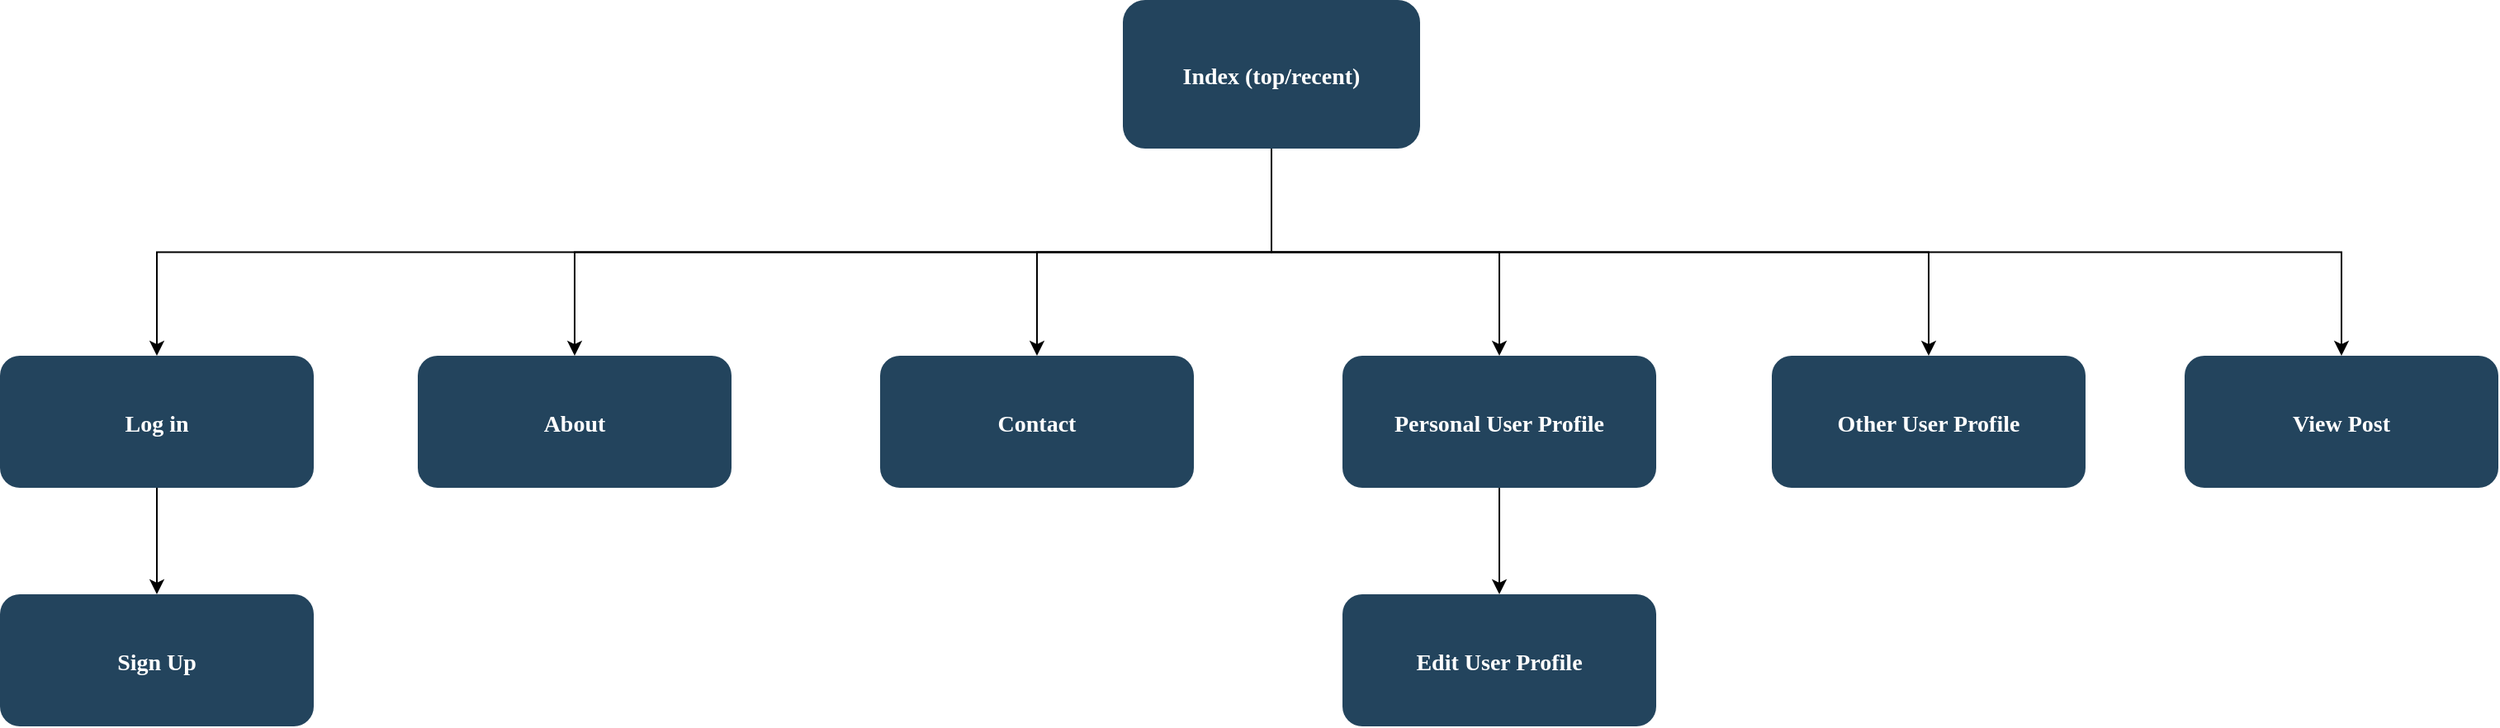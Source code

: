 <mxfile version="14.1.8" type="device"><diagram name="Page-1" id="2c0d36ab-eaac-3732-788b-9136903baeff"><mxGraphModel dx="1707" dy="987" grid="1" gridSize="10" guides="1" tooltips="1" connect="1" arrows="1" fold="1" page="1" pageScale="1.5" pageWidth="1169" pageHeight="827" background="#ffffff" math="0" shadow="0"><root><mxCell id="0"/><mxCell id="1" parent="0"/><mxCell id="o5SnELXz1XNPrFET8cOF-132" style="edgeStyle=orthogonalEdgeStyle;rounded=0;orthogonalLoop=1;jettySize=auto;html=1;exitX=0.5;exitY=1;exitDx=0;exitDy=0;entryX=0.5;entryY=0;entryDx=0;entryDy=0;" edge="1" parent="1" source="2" target="13"><mxGeometry relative="1" as="geometry"/></mxCell><mxCell id="o5SnELXz1XNPrFET8cOF-134" style="edgeStyle=orthogonalEdgeStyle;rounded=0;orthogonalLoop=1;jettySize=auto;html=1;exitX=0.5;exitY=1;exitDx=0;exitDy=0;entryX=0.5;entryY=0;entryDx=0;entryDy=0;" edge="1" parent="1" source="2" target="12"><mxGeometry relative="1" as="geometry"/></mxCell><mxCell id="o5SnELXz1XNPrFET8cOF-135" style="edgeStyle=orthogonalEdgeStyle;rounded=0;orthogonalLoop=1;jettySize=auto;html=1;entryX=0.5;entryY=0;entryDx=0;entryDy=0;" edge="1" parent="1" source="2" target="10"><mxGeometry relative="1" as="geometry"/></mxCell><mxCell id="o5SnELXz1XNPrFET8cOF-136" style="edgeStyle=orthogonalEdgeStyle;rounded=0;orthogonalLoop=1;jettySize=auto;html=1;exitX=0.5;exitY=1;exitDx=0;exitDy=0;entryX=0.5;entryY=0;entryDx=0;entryDy=0;" edge="1" parent="1" source="2" target="4"><mxGeometry relative="1" as="geometry"/></mxCell><mxCell id="o5SnELXz1XNPrFET8cOF-137" style="edgeStyle=orthogonalEdgeStyle;rounded=0;orthogonalLoop=1;jettySize=auto;html=1;exitX=0.5;exitY=1;exitDx=0;exitDy=0;entryX=0.5;entryY=0;entryDx=0;entryDy=0;" edge="1" parent="1" source="2" target="o5SnELXz1XNPrFET8cOF-130"><mxGeometry relative="1" as="geometry"/></mxCell><mxCell id="o5SnELXz1XNPrFET8cOF-140" style="edgeStyle=orthogonalEdgeStyle;rounded=0;orthogonalLoop=1;jettySize=auto;html=1;exitX=0.5;exitY=1;exitDx=0;exitDy=0;entryX=0.5;entryY=0;entryDx=0;entryDy=0;" edge="1" parent="1" source="2" target="o5SnELXz1XNPrFET8cOF-139"><mxGeometry relative="1" as="geometry"/></mxCell><mxCell id="2" value="Index (top/recent)" style="rounded=1;fillColor=#23445D;gradientColor=none;strokeColor=none;fontColor=#FFFFFF;fontStyle=1;fontFamily=Tahoma;fontSize=14" parent="1" vertex="1"><mxGeometry x="787" y="120" width="180" height="90" as="geometry"/></mxCell><mxCell id="o5SnELXz1XNPrFET8cOF-142" style="edgeStyle=orthogonalEdgeStyle;rounded=0;orthogonalLoop=1;jettySize=auto;html=1;exitX=0.5;exitY=1;exitDx=0;exitDy=0;entryX=0.5;entryY=0;entryDx=0;entryDy=0;" edge="1" parent="1" source="4" target="o5SnELXz1XNPrFET8cOF-141"><mxGeometry relative="1" as="geometry"/></mxCell><mxCell id="4" value="Personal User Profile" style="rounded=1;fillColor=#23445D;gradientColor=none;strokeColor=none;fontColor=#FFFFFF;fontStyle=1;fontFamily=Tahoma;fontSize=14" parent="1" vertex="1"><mxGeometry x="920.0" y="335.5" width="190" height="80" as="geometry"/></mxCell><mxCell id="10" value="Contact" style="rounded=1;fillColor=#23445D;gradientColor=none;strokeColor=none;fontColor=#FFFFFF;fontStyle=1;fontFamily=Tahoma;fontSize=14" parent="1" vertex="1"><mxGeometry x="640" y="335.5" width="190" height="80" as="geometry"/></mxCell><mxCell id="12" value="About" style="rounded=1;fillColor=#23445D;gradientColor=none;strokeColor=none;fontColor=#FFFFFF;fontStyle=1;fontFamily=Tahoma;fontSize=14" parent="1" vertex="1"><mxGeometry x="360.0" y="335.5" width="190" height="80" as="geometry"/></mxCell><mxCell id="o5SnELXz1XNPrFET8cOF-144" style="edgeStyle=orthogonalEdgeStyle;rounded=0;orthogonalLoop=1;jettySize=auto;html=1;exitX=0.5;exitY=1;exitDx=0;exitDy=0;entryX=0.5;entryY=0;entryDx=0;entryDy=0;" edge="1" parent="1" source="13" target="o5SnELXz1XNPrFET8cOF-143"><mxGeometry relative="1" as="geometry"/></mxCell><mxCell id="13" value="Log in" style="rounded=1;fillColor=#23445D;gradientColor=none;strokeColor=none;fontColor=#FFFFFF;fontStyle=1;fontFamily=Tahoma;fontSize=14" parent="1" vertex="1"><mxGeometry x="107" y="335.5" width="190" height="80" as="geometry"/></mxCell><mxCell id="o5SnELXz1XNPrFET8cOF-130" value="Other User Profile" style="rounded=1;fillColor=#23445D;gradientColor=none;strokeColor=none;fontColor=#FFFFFF;fontStyle=1;fontFamily=Tahoma;fontSize=14" vertex="1" parent="1"><mxGeometry x="1180.0" y="335.5" width="190" height="80" as="geometry"/></mxCell><mxCell id="o5SnELXz1XNPrFET8cOF-139" value="View Post" style="rounded=1;fillColor=#23445D;gradientColor=none;strokeColor=none;fontColor=#FFFFFF;fontStyle=1;fontFamily=Tahoma;fontSize=14" vertex="1" parent="1"><mxGeometry x="1430.0" y="335.5" width="190" height="80" as="geometry"/></mxCell><mxCell id="o5SnELXz1XNPrFET8cOF-141" value="Edit User Profile" style="rounded=1;fillColor=#23445D;gradientColor=none;strokeColor=none;fontColor=#FFFFFF;fontStyle=1;fontFamily=Tahoma;fontSize=14" vertex="1" parent="1"><mxGeometry x="920.0" y="480" width="190" height="80" as="geometry"/></mxCell><mxCell id="o5SnELXz1XNPrFET8cOF-143" value="Sign Up" style="rounded=1;fillColor=#23445D;gradientColor=none;strokeColor=none;fontColor=#FFFFFF;fontStyle=1;fontFamily=Tahoma;fontSize=14" vertex="1" parent="1"><mxGeometry x="107.0" y="480" width="190" height="80" as="geometry"/></mxCell></root></mxGraphModel></diagram></mxfile>